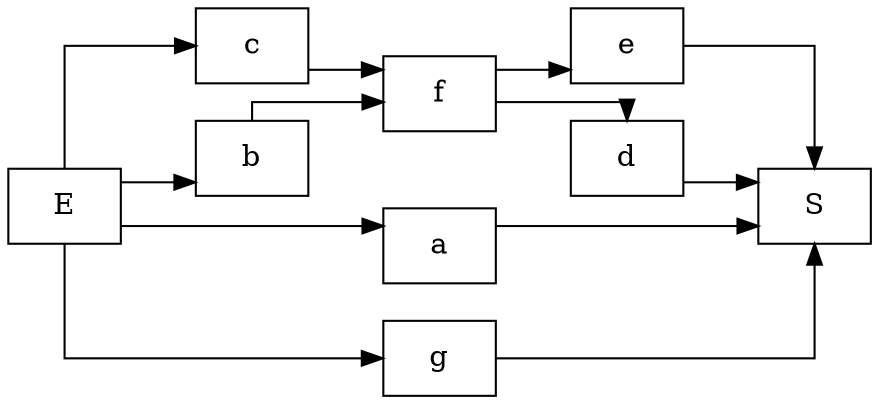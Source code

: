 digraph G {
	rankdir=LR;
	node [shape=box];	splines=ortho;
	"c" -> "f"
	"E" -> "a"
	"E" -> "b"
	"E" -> "c"
	"E" -> "g"
	"b" -> "f"
	"g" -> "S"
	"a" -> "S"
	"f" -> "e"
	"f" -> "d"
	"e" -> "S"
	"d" -> "S"
}
